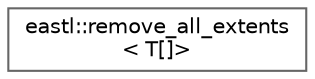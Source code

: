 digraph "类继承关系图"
{
 // LATEX_PDF_SIZE
  bgcolor="transparent";
  edge [fontname=Helvetica,fontsize=10,labelfontname=Helvetica,labelfontsize=10];
  node [fontname=Helvetica,fontsize=10,shape=box,height=0.2,width=0.4];
  rankdir="LR";
  Node0 [id="Node000000",label="eastl::remove_all_extents\l\< T[]\>",height=0.2,width=0.4,color="grey40", fillcolor="white", style="filled",URL="$structeastl_1_1remove__all__extents_3_01_t_0f_0e_4.html",tooltip=" "];
}
